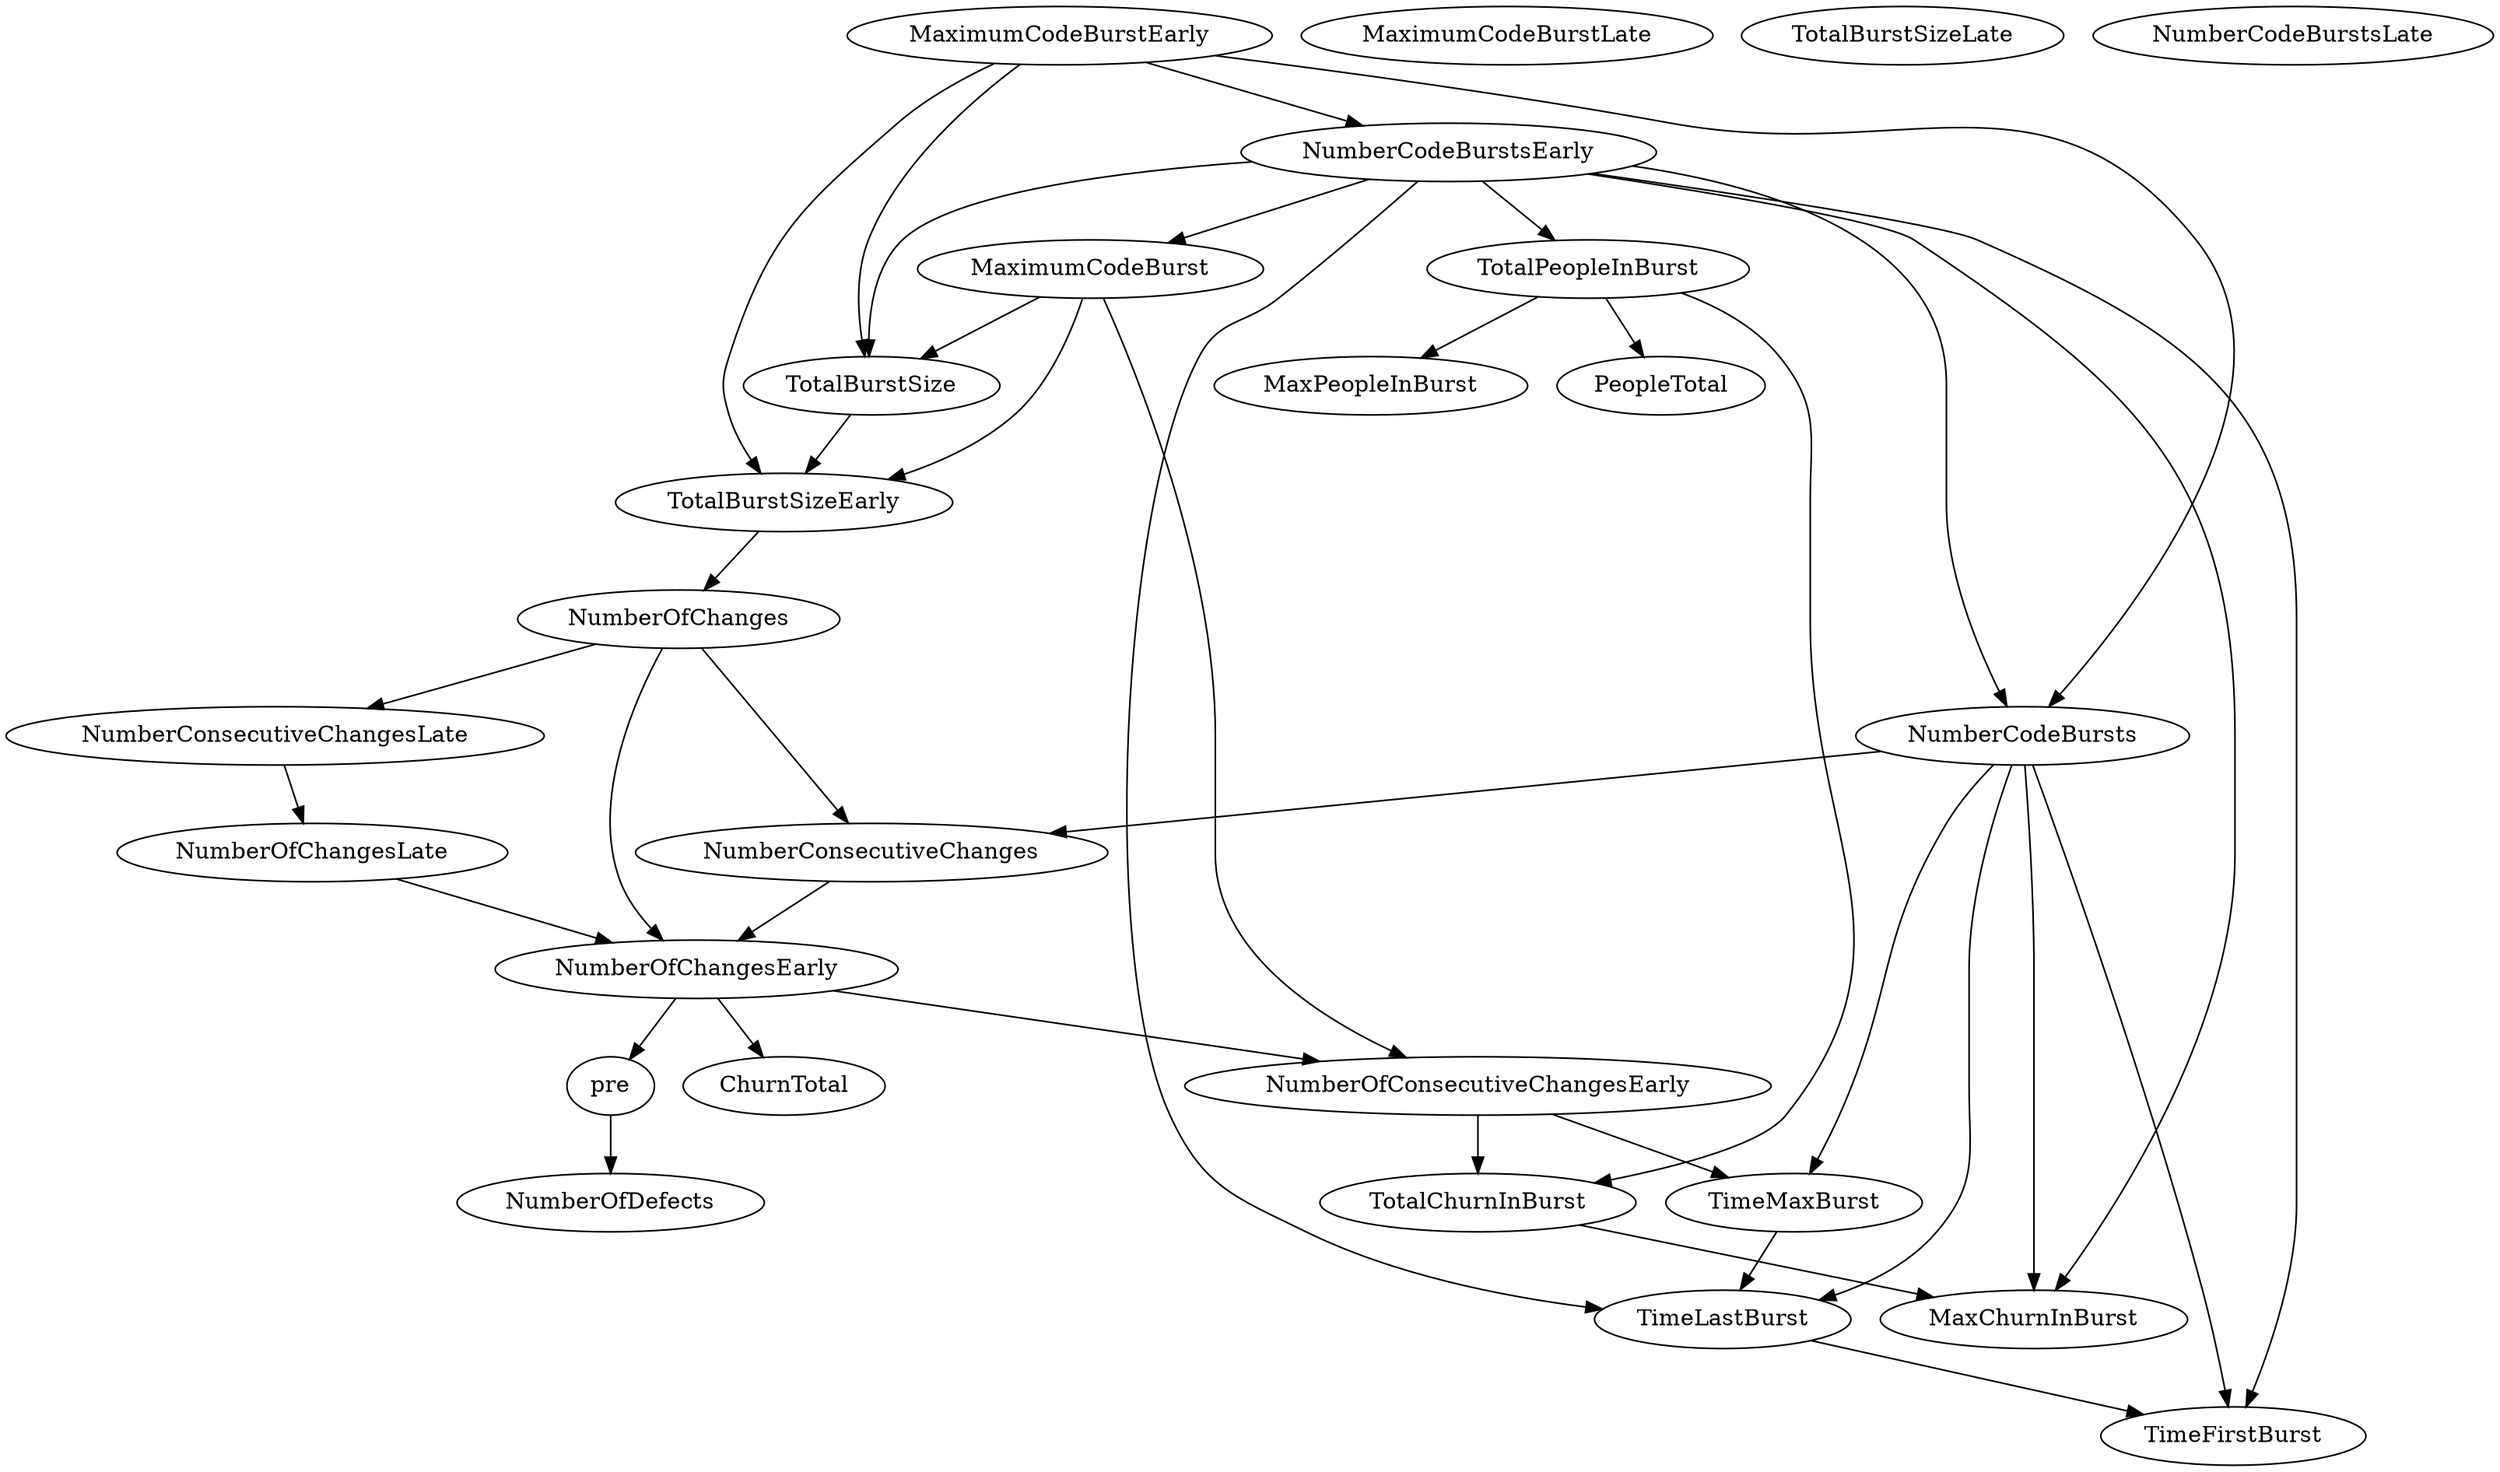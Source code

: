 digraph {
   TotalPeopleInBurst;
   MaximumCodeBurstLate;
   NumberOfChanges;
   MaxPeopleInBurst;
   TotalBurstSizeLate;
   NumberCodeBurstsLate;
   NumberOfChangesLate;
   NumberOfChangesEarly;
   MaxChurnInBurst;
   MaximumCodeBurstEarly;
   NumberCodeBurstsEarly;
   TimeFirstBurst;
   TotalChurnInBurst;
   ChurnTotal;
   MaximumCodeBurst;
   NumberOfConsecutiveChangesEarly;
   NumberConsecutiveChangesLate;
   TotalBurstSizeEarly;
   TotalBurstSize;
   TimeMaxBurst;
   NumberConsecutiveChanges;
   TimeLastBurst;
   NumberCodeBursts;
   PeopleTotal;
   pre;
   NumberOfDefects;
   TotalPeopleInBurst -> MaxPeopleInBurst;
   TotalPeopleInBurst -> TotalChurnInBurst;
   TotalPeopleInBurst -> PeopleTotal;
   NumberOfChanges -> NumberOfChangesEarly;
   NumberOfChanges -> NumberConsecutiveChangesLate;
   NumberOfChanges -> NumberConsecutiveChanges;
   NumberOfChangesLate -> NumberOfChangesEarly;
   NumberOfChangesEarly -> ChurnTotal;
   NumberOfChangesEarly -> NumberOfConsecutiveChangesEarly;
   NumberOfChangesEarly -> pre;
   MaximumCodeBurstEarly -> NumberCodeBurstsEarly;
   MaximumCodeBurstEarly -> TotalBurstSizeEarly;
   MaximumCodeBurstEarly -> TotalBurstSize;
   MaximumCodeBurstEarly -> NumberCodeBursts;
   NumberCodeBurstsEarly -> TotalPeopleInBurst;
   NumberCodeBurstsEarly -> MaxChurnInBurst;
   NumberCodeBurstsEarly -> TimeFirstBurst;
   NumberCodeBurstsEarly -> MaximumCodeBurst;
   NumberCodeBurstsEarly -> TotalBurstSize;
   NumberCodeBurstsEarly -> TimeLastBurst;
   NumberCodeBurstsEarly -> NumberCodeBursts;
   TotalChurnInBurst -> MaxChurnInBurst;
   MaximumCodeBurst -> NumberOfConsecutiveChangesEarly;
   MaximumCodeBurst -> TotalBurstSizeEarly;
   MaximumCodeBurst -> TotalBurstSize;
   NumberOfConsecutiveChangesEarly -> TotalChurnInBurst;
   NumberOfConsecutiveChangesEarly -> TimeMaxBurst;
   NumberConsecutiveChangesLate -> NumberOfChangesLate;
   TotalBurstSizeEarly -> NumberOfChanges;
   TotalBurstSize -> TotalBurstSizeEarly;
   TimeMaxBurst -> TimeLastBurst;
   NumberConsecutiveChanges -> NumberOfChangesEarly;
   TimeLastBurst -> TimeFirstBurst;
   NumberCodeBursts -> MaxChurnInBurst;
   NumberCodeBursts -> TimeFirstBurst;
   NumberCodeBursts -> TimeMaxBurst;
   NumberCodeBursts -> NumberConsecutiveChanges;
   NumberCodeBursts -> TimeLastBurst;
   pre -> NumberOfDefects;
}
